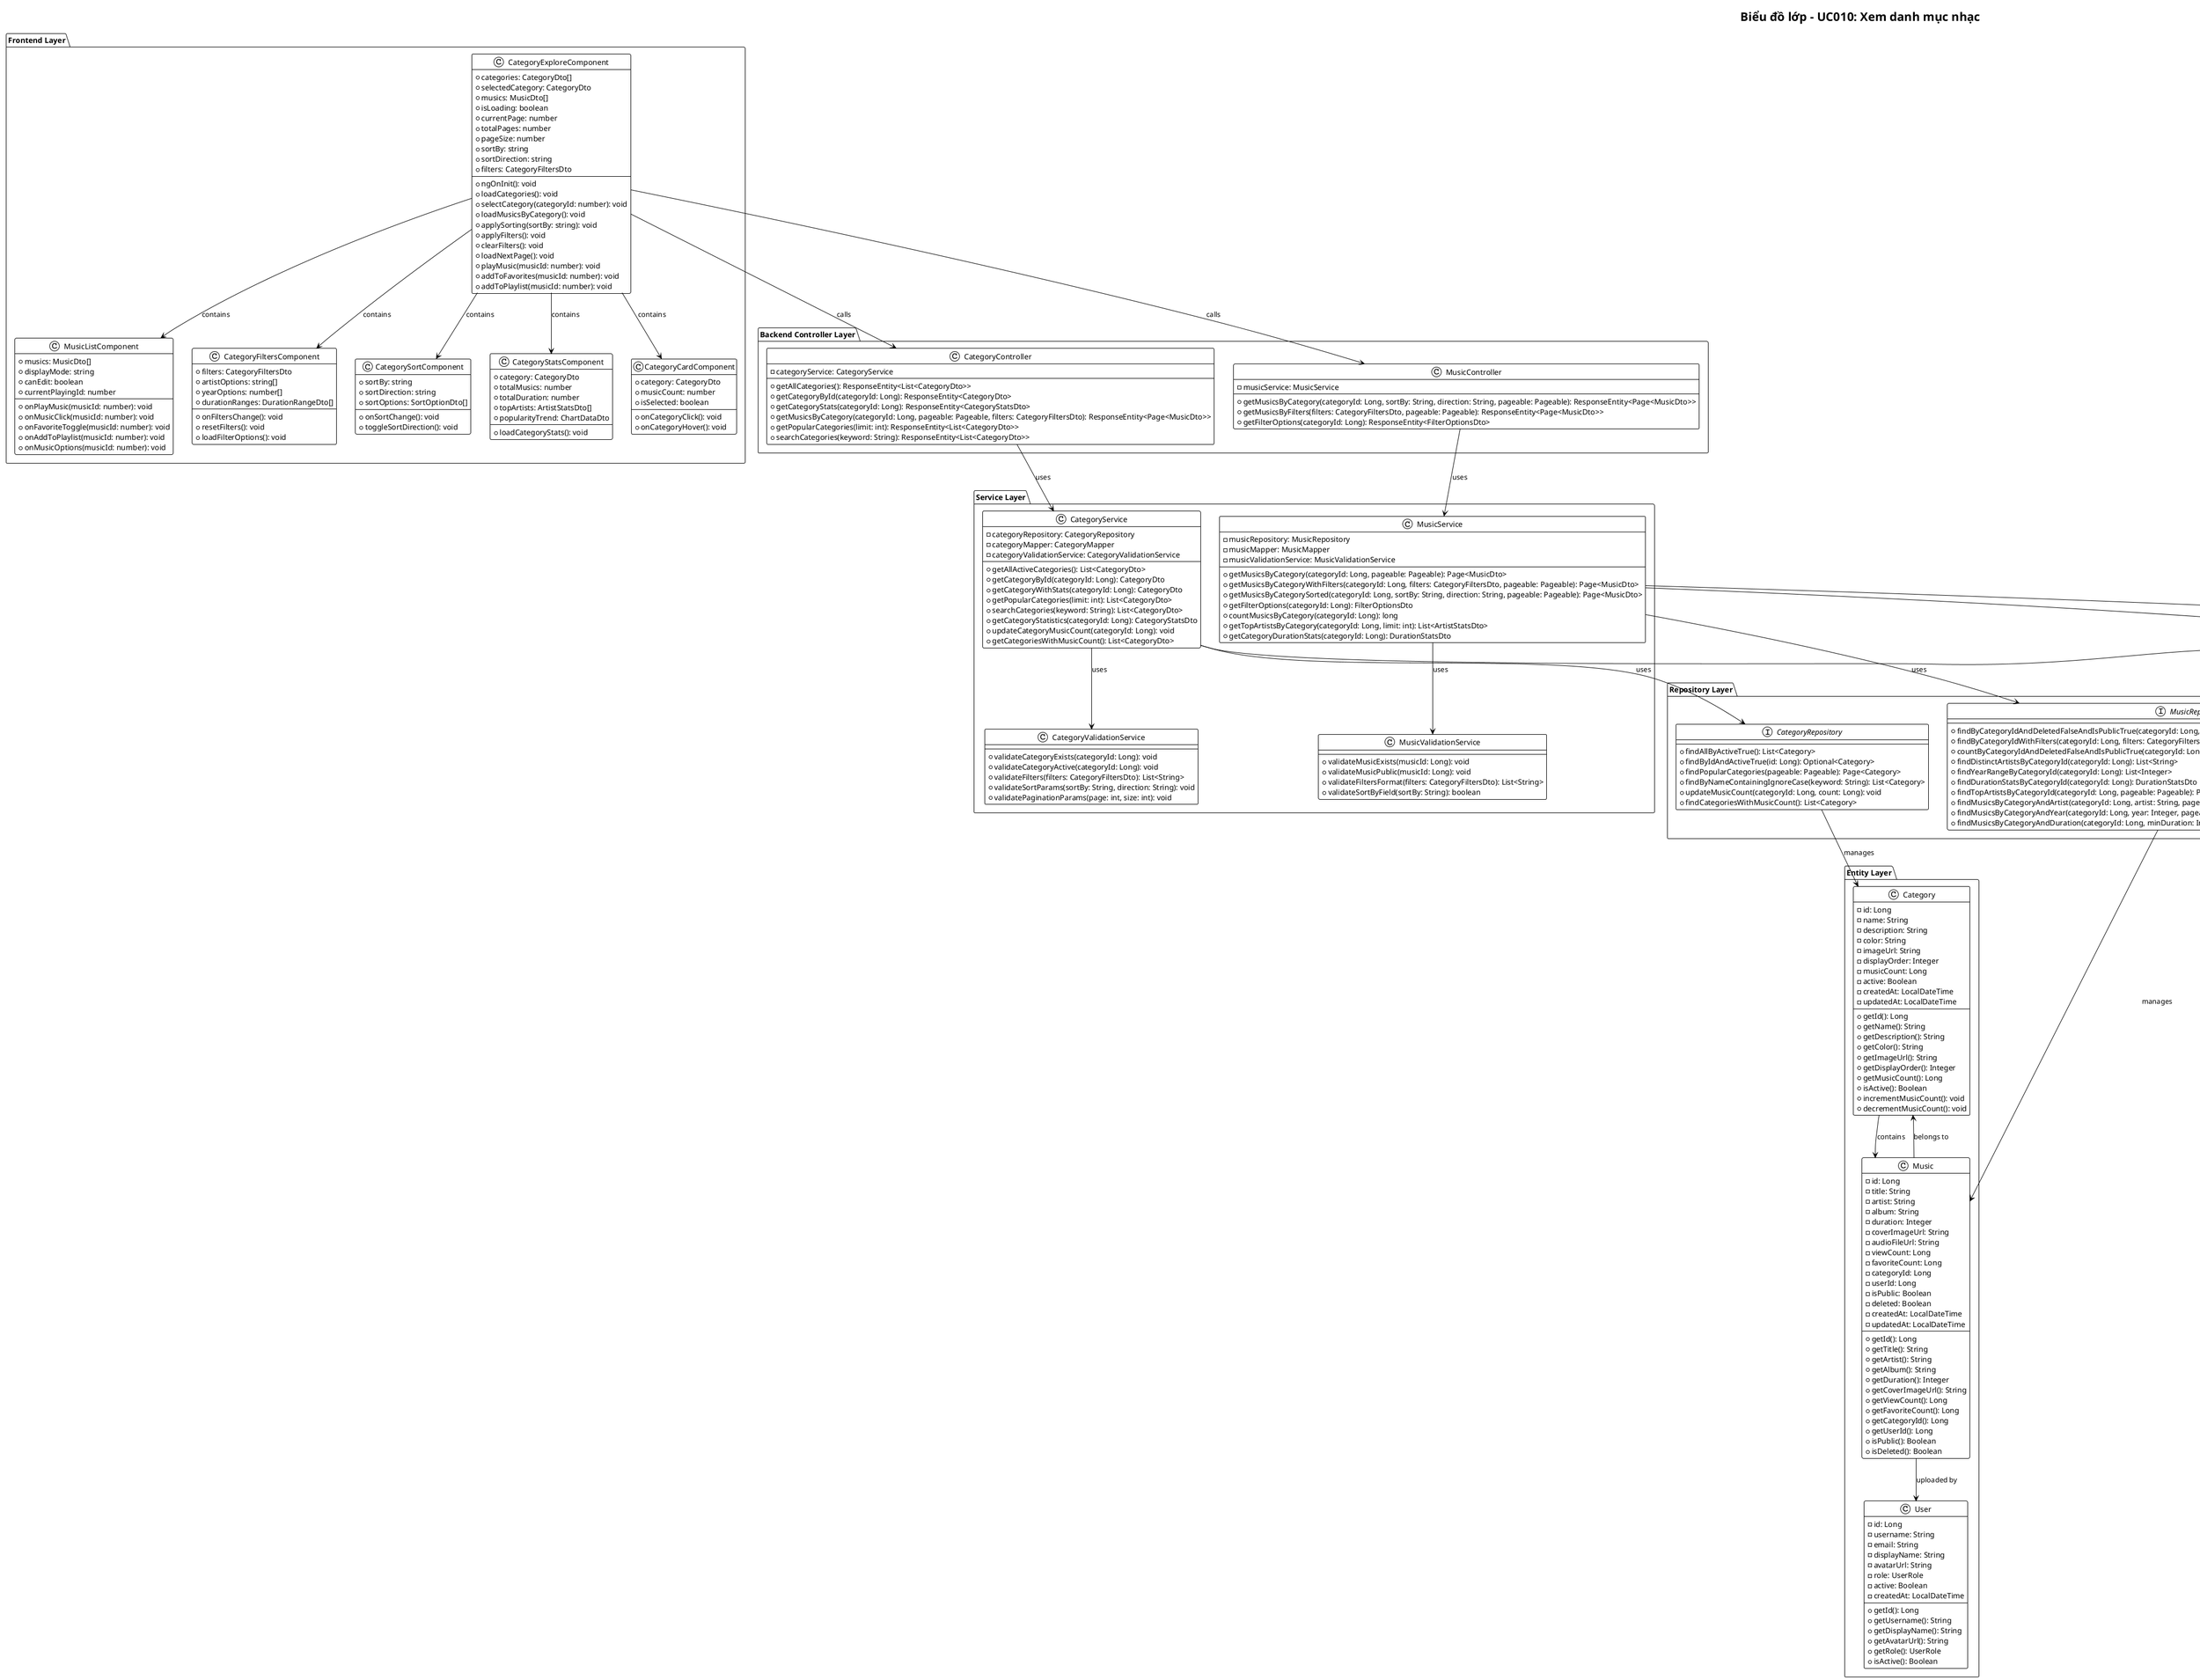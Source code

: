 @startuml UC010-Class-Diagram-Xem-Danh-Muc-Nhac
!theme plain

title Biểu đồ lớp - UC010: Xem danh mục nhạc

package "Frontend Layer" {
    class CategoryExploreComponent {
        +categories: CategoryDto[]
        +selectedCategory: CategoryDto
        +musics: MusicDto[]
        +isLoading: boolean
        +currentPage: number
        +totalPages: number
        +pageSize: number
        +sortBy: string
        +sortDirection: string
        +filters: CategoryFiltersDto
        +ngOnInit(): void
        +loadCategories(): void
        +selectCategory(categoryId: number): void
        +loadMusicsByCategory(): void
        +applySorting(sortBy: string): void
        +applyFilters(): void
        +clearFilters(): void
        +loadNextPage(): void
        +playMusic(musicId: number): void
        +addToFavorites(musicId: number): void
        +addToPlaylist(musicId: number): void
    }

    class CategoryCardComponent {
        +category: CategoryDto
        +musicCount: number
        +isSelected: boolean
        +onCategoryClick(): void
        +onCategoryHover(): void
    }

    class MusicListComponent {
        +musics: MusicDto[]
        +displayMode: string
        +canEdit: boolean
        +currentPlayingId: number
        +onPlayMusic(musicId: number): void
        +onMusicClick(musicId: number): void
        +onFavoriteToggle(musicId: number): void
        +onAddToPlaylist(musicId: number): void
        +onMusicOptions(musicId: number): void
    }

    class CategoryFiltersComponent {
        +filters: CategoryFiltersDto
        +artistOptions: string[]
        +yearOptions: number[]
        +durationRanges: DurationRangeDto[]
        +onFiltersChange(): void
        +resetFilters(): void
        +loadFilterOptions(): void
    }

    class CategorySortComponent {
        +sortBy: string
        +sortDirection: string
        +sortOptions: SortOptionDto[]
        +onSortChange(): void
        +toggleSortDirection(): void
    }

    class CategoryStatsComponent {
        +category: CategoryDto
        +totalMusics: number
        +totalDuration: number
        +topArtists: ArtistStatsDto[]
        +popularityTrend: ChartDataDto
        +loadCategoryStats(): void
    }
}

package "Backend Controller Layer" {
    class CategoryController {
        -categoryService: CategoryService
        +getAllCategories(): ResponseEntity<List<CategoryDto>>
        +getCategoryById(categoryId: Long): ResponseEntity<CategoryDto>
        +getCategoryStats(categoryId: Long): ResponseEntity<CategoryStatsDto>
        +getMusicsByCategory(categoryId: Long, pageable: Pageable, filters: CategoryFiltersDto): ResponseEntity<Page<MusicDto>>
        +getPopularCategories(limit: int): ResponseEntity<List<CategoryDto>>
        +searchCategories(keyword: String): ResponseEntity<List<CategoryDto>>
    }

    class MusicController {
        -musicService: MusicService
        +getMusicsByCategory(categoryId: Long, sortBy: String, direction: String, pageable: Pageable): ResponseEntity<Page<MusicDto>>
        +getMusicsByFilters(filters: CategoryFiltersDto, pageable: Pageable): ResponseEntity<Page<MusicDto>>
        +getFilterOptions(categoryId: Long): ResponseEntity<FilterOptionsDto>
    }
}

package "Service Layer" {
    class CategoryService {
        -categoryRepository: CategoryRepository
        -categoryMapper: CategoryMapper
        -categoryValidationService: CategoryValidationService
        +getAllActiveCategories(): List<CategoryDto>
        +getCategoryById(categoryId: Long): CategoryDto
        +getCategoryWithStats(categoryId: Long): CategoryDto
        +getPopularCategories(limit: int): List<CategoryDto>
        +searchCategories(keyword: String): List<CategoryDto>
        +getCategoryStatistics(categoryId: Long): CategoryStatsDto
        +updateCategoryMusicCount(categoryId: Long): void
        +getCategoriesWithMusicCount(): List<CategoryDto>
    }

    class MusicService {
        -musicRepository: MusicRepository
        -musicMapper: MusicMapper
        -musicValidationService: MusicValidationService
        +getMusicsByCategory(categoryId: Long, pageable: Pageable): Page<MusicDto>
        +getMusicsByCategoryWithFilters(categoryId: Long, filters: CategoryFiltersDto, pageable: Pageable): Page<MusicDto>
        +getMusicsByCategorySorted(categoryId: Long, sortBy: String, direction: String, pageable: Pageable): Page<MusicDto>
        +getFilterOptions(categoryId: Long): FilterOptionsDto
        +countMusicsByCategory(categoryId: Long): long
        +getTopArtistsByCategory(categoryId: Long, limit: int): List<ArtistStatsDto>
        +getCategoryDurationStats(categoryId: Long): DurationStatsDto
    }

    class CategoryValidationService {
        +validateCategoryExists(categoryId: Long): void
        +validateCategoryActive(categoryId: Long): void
        +validateFilters(filters: CategoryFiltersDto): List<String>
        +validateSortParams(sortBy: String, direction: String): void
        +validatePaginationParams(page: int, size: int): void
    }

    class MusicValidationService {
        +validateMusicExists(musicId: Long): void
        +validateMusicPublic(musicId: Long): void
        +validateFiltersFormat(filters: CategoryFiltersDto): List<String>
        +validateSortByField(sortBy: String): boolean
    }
}

package "Repository Layer" {
    interface CategoryRepository {
        +findAllByActiveTrue(): List<Category>
        +findByIdAndActiveTrue(id: Long): Optional<Category>
        +findPopularCategories(pageable: Pageable): Page<Category>
        +findByNameContainingIgnoreCase(keyword: String): List<Category>
        +updateMusicCount(categoryId: Long, count: Long): void
        +findCategoriesWithMusicCount(): List<Category>
    }

    interface MusicRepository {
        +findByCategoryIdAndDeletedFalseAndIsPublicTrue(categoryId: Long, pageable: Pageable): Page<Music>
        +findByCategoryIdWithFilters(categoryId: Long, filters: CategoryFiltersDto, pageable: Pageable): Page<Music>
        +countByCategoryIdAndDeletedFalseAndIsPublicTrue(categoryId: Long): long
        +findDistinctArtistsByCategoryId(categoryId: Long): List<String>
        +findYearRangeByCategoryId(categoryId: Long): List<Integer>
        +findDurationStatsByCategoryId(categoryId: Long): DurationStatsDto
        +findTopArtistsByCategoryId(categoryId: Long, pageable: Pageable): Page<Object[]>
        +findMusicsByCategoryAndArtist(categoryId: Long, artist: String, pageable: Pageable): Page<Music>
        +findMusicsByCategoryAndYear(categoryId: Long, year: Integer, pageable: Pageable): Page<Music>
        +findMusicsByCategoryAndDuration(categoryId: Long, minDuration: Integer, maxDuration: Integer, pageable: Pageable): Page<Music>
    }
}

package "Entity Layer" {
    class Category {
        -id: Long
        -name: String
        -description: String
        -color: String
        -imageUrl: String
        -displayOrder: Integer
        -musicCount: Long
        -active: Boolean
        -createdAt: LocalDateTime
        -updatedAt: LocalDateTime
        +getId(): Long
        +getName(): String
        +getDescription(): String
        +getColor(): String
        +getImageUrl(): String
        +getDisplayOrder(): Integer
        +getMusicCount(): Long
        +isActive(): Boolean
        +incrementMusicCount(): void
        +decrementMusicCount(): void
    }

    class Music {
        -id: Long
        -title: String
        -artist: String
        -album: String
        -duration: Integer
        -coverImageUrl: String
        -audioFileUrl: String
        -viewCount: Long
        -favoriteCount: Long
        -categoryId: Long
        -userId: Long
        -isPublic: Boolean
        -deleted: Boolean
        -createdAt: LocalDateTime
        -updatedAt: LocalDateTime
        +getId(): Long
        +getTitle(): String
        +getArtist(): String
        +getAlbum(): String
        +getDuration(): Integer
        +getCoverImageUrl(): String
        +getViewCount(): Long
        +getFavoriteCount(): Long
        +getCategoryId(): Long
        +getUserId(): Long
        +isPublic(): Boolean
        +isDeleted(): Boolean
    }

    class User {
        -id: Long
        -username: String
        -email: String
        -displayName: String
        -avatarUrl: String
        -role: UserRole
        -active: Boolean
        -createdAt: LocalDateTime
        +getId(): Long
        +getUsername(): String
        +getDisplayName(): String
        +getAvatarUrl(): String
        +getRole(): UserRole
        +isActive(): Boolean
    }
}

package "DTO Layer" {
    class CategoryDto {
        +id: Long
        +name: String
        +description: String
        +color: String
        +imageUrl: String
        +displayOrder: Integer
        +musicCount: Long
        +isActive: Boolean
        +createdAt: LocalDateTime
        +canEdit: Boolean
        +popularityScore: Double
    }

    class MusicDto {
        +id: Long
        +title: String
        +artist: String
        +album: String
        +duration: Integer
        +coverImageUrl: String
        +audioFileUrl: String
        +viewCount: Long
        +favoriteCount: Long
        +category: CategoryDto
        +uploader: UserDto
        +isFavorite: Boolean
        +isInPlaylist: Boolean
        +uploadedAt: LocalDateTime
        +durationFormatted: String
    }

    class CategoryFiltersDto {
        +categoryId: Long
        +artists: List<String>
        +yearFrom: Integer
        +yearTo: Integer
        +durationFrom: Integer
        +durationTo: Integer
        +minViewCount: Long
        +minFavoriteCount: Long
        +searchKeyword: String
        +isPublicOnly: Boolean
    }

    class CategoryStatsDto {
        +categoryId: Long
        +totalMusics: Long
        +totalDuration: Long
        +averageDuration: Double
        +totalViews: Long
        +totalFavorites: Long
        +topArtists: List<ArtistStatsDto>
        +popularityTrend: List<ChartDataDto>
        +recentAdditions: List<MusicDto>
        +mostPopular: List<MusicDto>
    }

    class ArtistStatsDto {
        +artistName: String
        +musicCount: Long
        +totalViews: Long
        +totalFavorites: Long
        +averageRating: Double
    }

    class FilterOptionsDto {
        +availableArtists: List<String>
        +yearRange: YearRangeDto
        +durationRange: DurationRangeDto
        +viewCountRange: ViewCountRangeDto
        +favoriteCountRange: FavoriteCountRangeDto
    }

    class SortOptionDto {
        +value: String
        +label: String
        +direction: String
        +isDefault: Boolean
    }

    class DurationRangeDto {
        +minDuration: Integer
        +maxDuration: Integer
        +label: String
    }

    class YearRangeDto {
        +fromYear: Integer
        +toYear: Integer
    }

    class ViewCountRangeDto {
        +minViews: Long
        +maxViews: Long
    }

    class FavoriteCountRangeDto {
        +minFavorites: Long
        +maxFavorites: Long
    }

    class ChartDataDto {
        +label: String
        +value: Number
        +date: LocalDate
        +color: String
    }

    class DurationStatsDto {
        +totalDuration: Long
        +averageDuration: Double
        +minDuration: Integer
        +maxDuration: Integer
        +durationDistribution: Map<String, Long>
    }

    class UserDto {
        +id: Long
        +username: String
        +displayName: String
        +avatarUrl: String
    }
}

package "Mapper Layer" {
    class CategoryMapper {
        +toDto(category: Category): CategoryDto
        +toDtoWithStats(category: Category, stats: CategoryStatsDto): CategoryDto
        +toDtoList(categories: List<Category>): List<CategoryDto>
        +setUserSpecificFlags(dto: CategoryDto, userId: Long): void
    }

    class MusicMapper {
        +toDto(music: Music): MusicDto
        +toDtoWithCategory(music: Music, category: Category): MusicDto
        +toDtoList(musics: List<Music>): List<MusicDto>
        +setUserSpecificFlags(dto: MusicDto, userId: Long): void
        +formatDuration(duration: Integer): String
    }

    class FilterMapper {
        +toFilterOptionsDto(artists: List<String>, years: List<Integer>, durations: DurationStatsDto): FilterOptionsDto
        +toArtistStatsDto(artistData: Object[]): ArtistStatsDto
        +toChartDataDto(chartData: Object[]): ChartDataDto
    }
}

' Relationships
CategoryExploreComponent --> CategoryCardComponent : contains
CategoryExploreComponent --> MusicListComponent : contains
CategoryExploreComponent --> CategoryFiltersComponent : contains
CategoryExploreComponent --> CategorySortComponent : contains
CategoryExploreComponent --> CategoryStatsComponent : contains

CategoryExploreComponent --> CategoryController : calls
CategoryExploreComponent --> MusicController : calls

CategoryController --> CategoryService : uses
MusicController --> MusicService : uses

CategoryService --> CategoryRepository : uses
CategoryService --> CategoryMapper : uses
CategoryService --> CategoryValidationService : uses

MusicService --> MusicRepository : uses
MusicService --> MusicMapper : uses
MusicService --> MusicValidationService : uses
MusicService --> FilterMapper : uses

CategoryRepository --> Category : manages
MusicRepository --> Music : manages

Category --> Music : contains
Music --> Category : belongs to
Music --> User : uploaded by

CategoryMapper --> CategoryDto : creates
MusicMapper --> MusicDto : creates
FilterMapper --> FilterOptionsDto : creates
FilterMapper --> ArtistStatsDto : creates

@enduml
